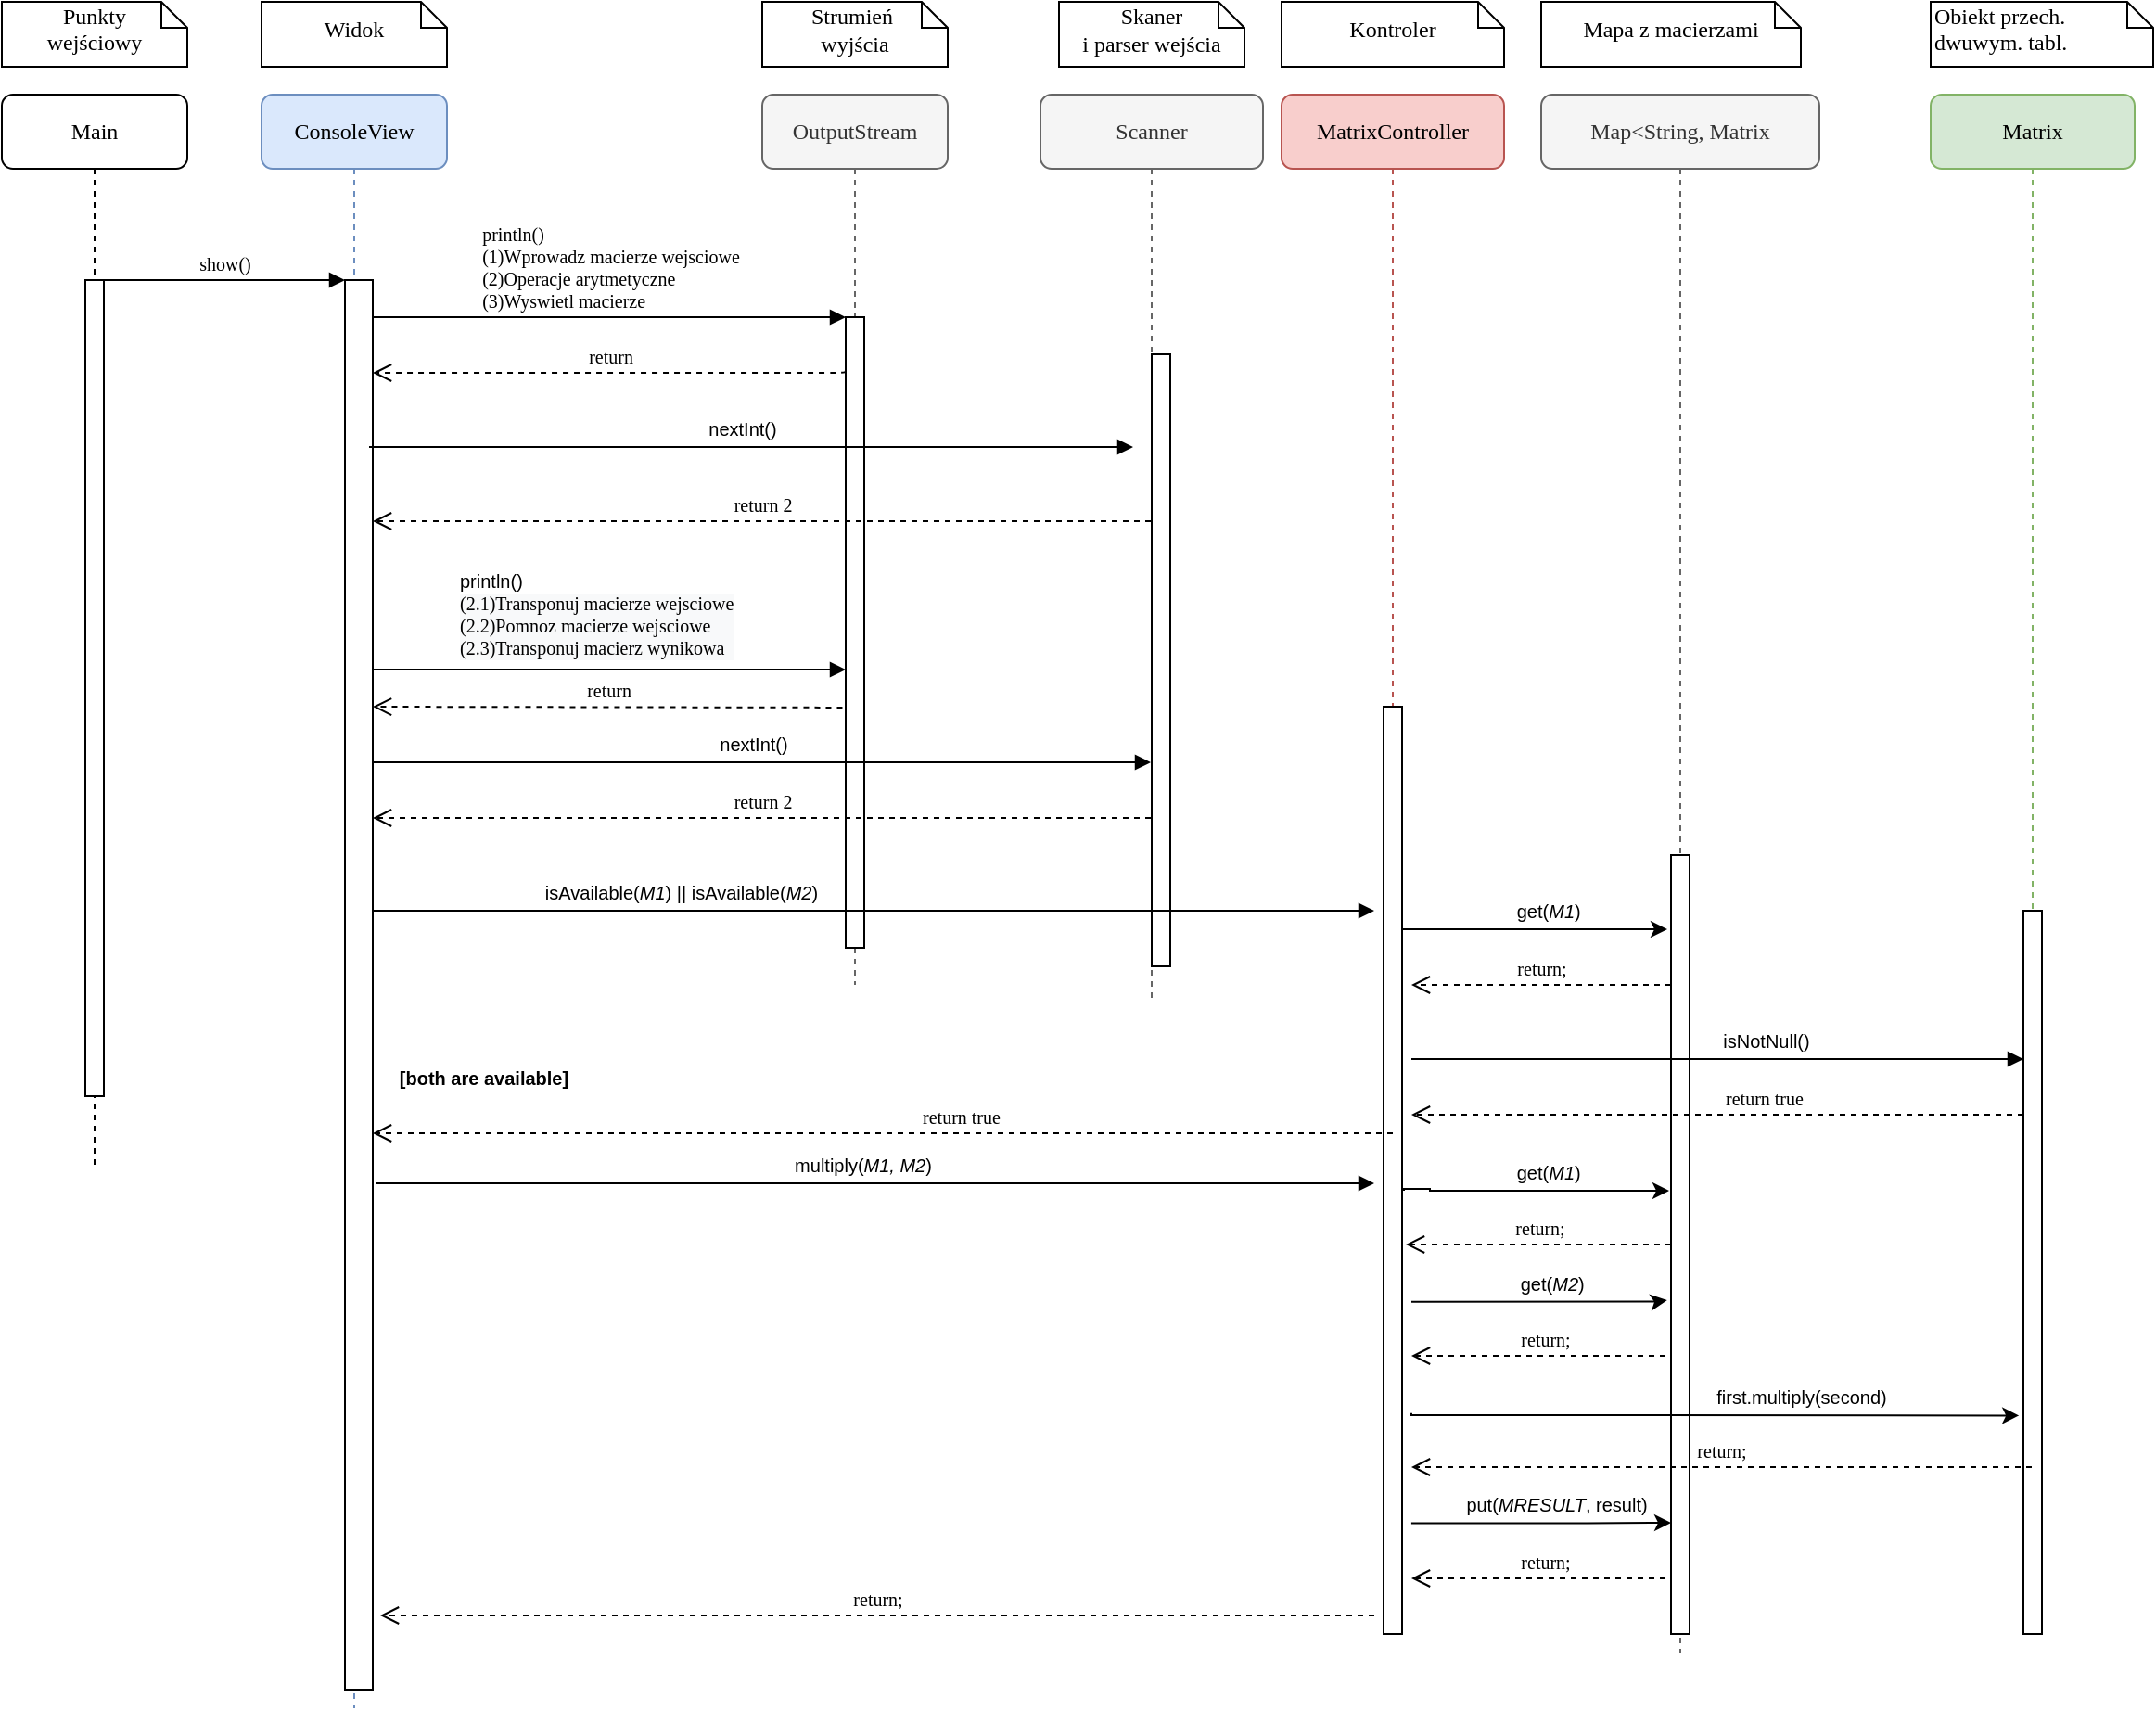 <mxfile version="14.6.5" type="device"><diagram name="Page-1" id="13e1069c-82ec-6db2-03f1-153e76fe0fe0"><mxGraphModel dx="1221" dy="789" grid="1" gridSize="10" guides="1" tooltips="1" connect="1" arrows="1" fold="1" page="1" pageScale="1" pageWidth="1100" pageHeight="850" background="#ffffff" math="0" shadow="0"><root><mxCell id="0"/><mxCell id="1" parent="0"/><mxCell id="ZJ53yrFykxoMTLF23dyW-55" value="return;" style="html=1;verticalAlign=bottom;endArrow=open;dashed=1;endSize=8;labelBackgroundColor=none;fontFamily=Verdana;fontSize=10;edgeStyle=elbowEdgeStyle;elbow=vertical;fontStyle=0;" edge="1" parent="1"><mxGeometry relative="1" as="geometry"><mxPoint x="860" y="880" as="targetPoint"/><Array as="points"><mxPoint x="943" y="880"/><mxPoint x="773" y="921.1"/><mxPoint x="758" y="891.1"/><mxPoint x="788" y="891.1"/></Array><mxPoint x="1003" y="880" as="sourcePoint"/></mxGeometry></mxCell><mxCell id="ZJ53yrFykxoMTLF23dyW-45" value="return;" style="html=1;verticalAlign=bottom;endArrow=open;dashed=1;endSize=8;labelBackgroundColor=none;fontFamily=Verdana;fontSize=10;edgeStyle=elbowEdgeStyle;elbow=vertical;fontStyle=0;" edge="1" parent="1"><mxGeometry relative="1" as="geometry"><mxPoint x="860" y="760" as="targetPoint"/><Array as="points"><mxPoint x="943" y="760"/><mxPoint x="773" y="801.1"/><mxPoint x="758" y="771.1"/><mxPoint x="788" y="771.1"/></Array><mxPoint x="1003" y="760" as="sourcePoint"/></mxGeometry></mxCell><mxCell id="7baba1c4bc27f4b0-2" value="ConsoleView" style="shape=umlLifeline;perimeter=lifelinePerimeter;whiteSpace=wrap;html=1;container=1;collapsible=0;recursiveResize=0;outlineConnect=0;rounded=1;shadow=0;comic=0;labelBackgroundColor=none;strokeWidth=1;fontFamily=Verdana;fontSize=12;align=center;fontStyle=0;fillColor=#dae8fc;strokeColor=#6c8ebf;" parent="1" vertex="1"><mxGeometry x="240" y="80" width="100" height="870" as="geometry"/></mxCell><mxCell id="7baba1c4bc27f4b0-10" value="" style="html=1;points=[];perimeter=orthogonalPerimeter;rounded=0;shadow=0;comic=0;labelBackgroundColor=none;strokeWidth=1;fontFamily=Verdana;fontSize=12;align=center;fontStyle=0" parent="7baba1c4bc27f4b0-2" vertex="1"><mxGeometry x="45" y="100" width="15" height="760" as="geometry"/></mxCell><mxCell id="7baba1c4bc27f4b0-3" value="OutputStream" style="shape=umlLifeline;perimeter=lifelinePerimeter;whiteSpace=wrap;html=1;container=1;collapsible=0;recursiveResize=0;outlineConnect=0;rounded=1;shadow=0;comic=0;labelBackgroundColor=none;strokeWidth=1;fontFamily=Verdana;fontSize=12;align=center;fontStyle=0;fillColor=#f5f5f5;strokeColor=#666666;fontColor=#333333;" parent="1" vertex="1"><mxGeometry x="510" y="80" width="100" height="480" as="geometry"/></mxCell><mxCell id="7baba1c4bc27f4b0-13" value="" style="html=1;points=[];perimeter=orthogonalPerimeter;rounded=0;shadow=0;comic=0;labelBackgroundColor=none;strokeWidth=1;fontFamily=Verdana;fontSize=12;align=center;fontStyle=0" parent="7baba1c4bc27f4b0-3" vertex="1"><mxGeometry x="45" y="120" width="10" height="340" as="geometry"/></mxCell><mxCell id="ZJ53yrFykxoMTLF23dyW-15" value="return 2" style="html=1;verticalAlign=bottom;endArrow=open;dashed=1;endSize=8;labelBackgroundColor=none;fontFamily=Verdana;fontSize=10;edgeStyle=elbowEdgeStyle;elbow=vertical;fontStyle=0" edge="1" parent="7baba1c4bc27f4b0-3" source="7baba1c4bc27f4b0-4"><mxGeometry relative="1" as="geometry"><mxPoint x="-210" y="390" as="targetPoint"/><Array as="points"><mxPoint x="-20" y="390"/><mxPoint x="-45" y="370"/><mxPoint x="165.25" y="350"/><mxPoint x="15.25" y="380"/><mxPoint x="0.25" y="350"/><mxPoint x="30.25" y="350"/></Array><mxPoint x="214.5" y="370" as="sourcePoint"/></mxGeometry></mxCell><mxCell id="7baba1c4bc27f4b0-4" value="&lt;span&gt;Scanner&lt;/span&gt;" style="shape=umlLifeline;perimeter=lifelinePerimeter;whiteSpace=wrap;html=1;container=1;collapsible=0;recursiveResize=0;outlineConnect=0;rounded=1;shadow=0;comic=0;labelBackgroundColor=none;strokeWidth=1;fontFamily=Verdana;fontSize=12;align=center;fillColor=#f5f5f5;strokeColor=#666666;fontColor=#333333;fontStyle=0" parent="1" vertex="1"><mxGeometry x="660" y="80" width="120" height="490" as="geometry"/></mxCell><mxCell id="7baba1c4bc27f4b0-16" value="" style="html=1;points=[];perimeter=orthogonalPerimeter;rounded=0;shadow=0;comic=0;labelBackgroundColor=none;strokeWidth=1;fontFamily=Verdana;fontSize=12;align=center;fontStyle=0" parent="7baba1c4bc27f4b0-4" vertex="1"><mxGeometry x="60" y="140" width="10" height="330" as="geometry"/></mxCell><mxCell id="7baba1c4bc27f4b0-5" value="&lt;span&gt;MatrixController&lt;/span&gt;" style="shape=umlLifeline;perimeter=lifelinePerimeter;whiteSpace=wrap;html=1;container=1;collapsible=0;recursiveResize=0;outlineConnect=0;rounded=1;shadow=0;comic=0;labelBackgroundColor=none;strokeWidth=1;fontFamily=Verdana;fontSize=12;align=center;fillColor=#f8cecc;strokeColor=#b85450;fontStyle=0" parent="1" vertex="1"><mxGeometry x="790" y="80" width="120" height="830" as="geometry"/></mxCell><mxCell id="7baba1c4bc27f4b0-19" value="" style="html=1;points=[];perimeter=orthogonalPerimeter;rounded=0;shadow=0;comic=0;labelBackgroundColor=none;strokeWidth=1;fontFamily=Verdana;fontSize=12;align=center;fontStyle=0" parent="7baba1c4bc27f4b0-5" vertex="1"><mxGeometry x="55" y="330" width="10" height="500" as="geometry"/></mxCell><mxCell id="7baba1c4bc27f4b0-6" value="Map&amp;lt;String, Matrix" style="shape=umlLifeline;perimeter=lifelinePerimeter;whiteSpace=wrap;html=1;container=1;collapsible=0;recursiveResize=0;outlineConnect=0;rounded=1;shadow=0;comic=0;labelBackgroundColor=none;strokeWidth=1;fontFamily=Verdana;fontSize=12;align=center;fontStyle=0;fillColor=#f5f5f5;strokeColor=#666666;fontColor=#333333;" parent="1" vertex="1"><mxGeometry x="930" y="80" width="150" height="840" as="geometry"/></mxCell><mxCell id="ZJ53yrFykxoMTLF23dyW-20" value="" style="html=1;points=[];perimeter=orthogonalPerimeter;rounded=0;shadow=0;comic=0;labelBackgroundColor=none;strokeWidth=1;fontFamily=Verdana;fontSize=12;align=center;fontStyle=0" vertex="1" parent="7baba1c4bc27f4b0-6"><mxGeometry x="70" y="410" width="10" height="420" as="geometry"/></mxCell><mxCell id="7baba1c4bc27f4b0-7" value="&lt;span&gt;Matrix&lt;/span&gt;" style="shape=umlLifeline;perimeter=lifelinePerimeter;whiteSpace=wrap;html=1;container=1;collapsible=0;recursiveResize=0;outlineConnect=0;rounded=1;shadow=0;comic=0;labelBackgroundColor=none;strokeWidth=1;fontFamily=Verdana;fontSize=12;align=center;fillColor=#d5e8d4;strokeColor=#82b366;fontStyle=0" parent="1" vertex="1"><mxGeometry x="1140" y="80" width="110" height="830" as="geometry"/></mxCell><mxCell id="7baba1c4bc27f4b0-25" value="" style="html=1;points=[];perimeter=orthogonalPerimeter;rounded=0;shadow=0;comic=0;labelBackgroundColor=none;strokeColor=#000000;strokeWidth=1;fillColor=#FFFFFF;fontFamily=Verdana;fontSize=12;fontColor=#000000;align=center;fontStyle=0" parent="7baba1c4bc27f4b0-7" vertex="1"><mxGeometry x="50" y="440" width="10" height="390" as="geometry"/></mxCell><mxCell id="7baba1c4bc27f4b0-8" value="Main" style="shape=umlLifeline;perimeter=lifelinePerimeter;whiteSpace=wrap;html=1;container=1;collapsible=0;recursiveResize=0;outlineConnect=0;rounded=1;shadow=0;comic=0;labelBackgroundColor=none;strokeWidth=1;fontFamily=Verdana;fontSize=12;align=center;fontStyle=0;" parent="1" vertex="1"><mxGeometry x="100" y="80" width="100" height="580" as="geometry"/></mxCell><mxCell id="7baba1c4bc27f4b0-9" value="" style="html=1;points=[];perimeter=orthogonalPerimeter;rounded=0;shadow=0;comic=0;labelBackgroundColor=none;strokeWidth=1;fontFamily=Verdana;fontSize=12;align=center;fontStyle=0" parent="7baba1c4bc27f4b0-8" vertex="1"><mxGeometry x="45" y="100" width="10" height="440" as="geometry"/></mxCell><mxCell id="7baba1c4bc27f4b0-11" value="show()" style="html=1;verticalAlign=bottom;endArrow=block;entryX=0;entryY=0;labelBackgroundColor=none;fontFamily=Verdana;fontSize=10;edgeStyle=elbowEdgeStyle;elbow=vertical;fontStyle=0" parent="1" source="7baba1c4bc27f4b0-9" target="7baba1c4bc27f4b0-10" edge="1"><mxGeometry relative="1" as="geometry"><mxPoint x="220" y="190" as="sourcePoint"/></mxGeometry></mxCell><mxCell id="7baba1c4bc27f4b0-14" value="&lt;div style=&quot;text-align: left ; font-size: 10px&quot;&gt;&lt;font style=&quot;font-size: 10px&quot;&gt;println()&lt;/font&gt;&lt;/div&gt;&lt;div style=&quot;text-align: left ; font-size: 10px&quot;&gt;&lt;font style=&quot;font-size: 10px&quot;&gt;(1)Wprowadz macierze wejsciowe&lt;/font&gt;&lt;/div&gt;&lt;div style=&quot;text-align: left ; font-size: 10px&quot;&gt;&lt;span&gt;&lt;font style=&quot;font-size: 10px&quot;&gt;(2)Operacje arytmetyczne&lt;/font&gt;&lt;/span&gt;&lt;/div&gt;&lt;div style=&quot;text-align: left ; font-size: 10px&quot;&gt;&lt;font style=&quot;font-size: 10px&quot;&gt;(3)Wyswietl macierze&lt;/font&gt;&lt;/div&gt;" style="html=1;verticalAlign=bottom;endArrow=block;entryX=0;entryY=0;labelBackgroundColor=none;fontFamily=Verdana;fontSize=12;edgeStyle=elbowEdgeStyle;elbow=vertical;fontStyle=0" parent="1" source="7baba1c4bc27f4b0-10" target="7baba1c4bc27f4b0-13" edge="1"><mxGeometry relative="1" as="geometry"><mxPoint x="370" y="200" as="sourcePoint"/></mxGeometry></mxCell><mxCell id="7baba1c4bc27f4b0-40" value="Punkty&lt;br&gt;wejściowy" style="shape=note;whiteSpace=wrap;html=1;size=14;verticalAlign=top;align=center;spacingTop=-6;rounded=0;shadow=0;comic=0;labelBackgroundColor=none;strokeWidth=1;fontFamily=Verdana;fontSize=12;fontStyle=0" parent="1" vertex="1"><mxGeometry x="100" y="30" width="100" height="35" as="geometry"/></mxCell><mxCell id="7baba1c4bc27f4b0-41" value="Widok" style="shape=note;whiteSpace=wrap;html=1;size=14;verticalAlign=middle;align=center;spacingTop=-6;rounded=0;shadow=0;comic=0;labelBackgroundColor=none;strokeWidth=1;fontFamily=Verdana;fontSize=12;fontStyle=0" parent="1" vertex="1"><mxGeometry x="240" y="30" width="100" height="35" as="geometry"/></mxCell><mxCell id="7baba1c4bc27f4b0-42" value="Strumień&amp;nbsp;&lt;br&gt;wyjścia" style="shape=note;whiteSpace=wrap;html=1;size=14;verticalAlign=middle;align=center;spacingTop=-6;rounded=0;shadow=0;comic=0;labelBackgroundColor=none;strokeWidth=1;fontFamily=Verdana;fontSize=12;fontStyle=0" parent="1" vertex="1"><mxGeometry x="510" y="30" width="100" height="35" as="geometry"/></mxCell><mxCell id="7baba1c4bc27f4b0-43" value="Skaner &lt;br&gt;i parser wejścia" style="shape=note;whiteSpace=wrap;html=1;size=14;verticalAlign=middle;align=center;spacingTop=-6;rounded=0;shadow=0;comic=0;labelBackgroundColor=none;strokeWidth=1;fontFamily=Verdana;fontSize=12;fontStyle=0" parent="1" vertex="1"><mxGeometry x="670" y="30" width="100" height="35" as="geometry"/></mxCell><mxCell id="7baba1c4bc27f4b0-44" value="Kontroler" style="shape=note;whiteSpace=wrap;html=1;size=14;verticalAlign=middle;align=center;spacingTop=-6;rounded=0;shadow=0;comic=0;labelBackgroundColor=none;strokeWidth=1;fontFamily=Verdana;fontSize=12;fontStyle=0" parent="1" vertex="1"><mxGeometry x="790" y="30" width="120" height="35" as="geometry"/></mxCell><mxCell id="7baba1c4bc27f4b0-45" value="Mapa z macierzami" style="shape=note;whiteSpace=wrap;html=1;size=14;verticalAlign=middle;align=center;spacingTop=-6;rounded=0;shadow=0;comic=0;labelBackgroundColor=none;strokeWidth=1;fontFamily=Verdana;fontSize=12;fontStyle=0" parent="1" vertex="1"><mxGeometry x="930" y="30" width="140" height="35" as="geometry"/></mxCell><mxCell id="7baba1c4bc27f4b0-46" value="Obiekt przech.&lt;br&gt;dwuwym. tabl." style="shape=note;whiteSpace=wrap;html=1;size=14;verticalAlign=top;align=left;spacingTop=-6;rounded=0;shadow=0;comic=0;labelBackgroundColor=none;strokeWidth=1;fontFamily=Verdana;fontSize=12;fontStyle=0" parent="1" vertex="1"><mxGeometry x="1140" y="30" width="120" height="35" as="geometry"/></mxCell><mxCell id="ZJ53yrFykxoMTLF23dyW-4" value="return" style="html=1;verticalAlign=bottom;endArrow=open;dashed=1;endSize=8;labelBackgroundColor=none;fontFamily=Verdana;fontSize=10;edgeStyle=elbowEdgeStyle;elbow=vertical;exitX=-0.008;exitY=0.085;exitDx=0;exitDy=0;exitPerimeter=0;fontStyle=0" edge="1" parent="1" source="7baba1c4bc27f4b0-13"><mxGeometry relative="1" as="geometry"><mxPoint x="300" y="230" as="targetPoint"/><Array as="points"><mxPoint x="530" y="230"/><mxPoint x="380" y="260"/><mxPoint x="365" y="230"/><mxPoint x="395" y="230"/></Array><mxPoint x="550" y="230" as="sourcePoint"/></mxGeometry></mxCell><mxCell id="ZJ53yrFykxoMTLF23dyW-6" value="" style="html=1;verticalAlign=bottom;endArrow=block;labelBackgroundColor=none;fontFamily=Verdana;fontSize=12;edgeStyle=elbowEdgeStyle;elbow=vertical;fontStyle=0" edge="1" parent="1"><mxGeometry relative="1" as="geometry"><mxPoint x="298" y="270" as="sourcePoint"/><mxPoint x="710" y="270" as="targetPoint"/><Array as="points"><mxPoint x="480" y="270"/></Array></mxGeometry></mxCell><mxCell id="ZJ53yrFykxoMTLF23dyW-8" value="nextInt()" style="edgeLabel;html=1;align=center;verticalAlign=middle;resizable=0;points=[];fontSize=10;fontStyle=0" vertex="1" connectable="0" parent="ZJ53yrFykxoMTLF23dyW-6"><mxGeometry x="-0.026" y="-1" relative="1" as="geometry"><mxPoint y="-11" as="offset"/></mxGeometry></mxCell><mxCell id="ZJ53yrFykxoMTLF23dyW-10" value="return 2" style="html=1;verticalAlign=bottom;endArrow=open;dashed=1;endSize=8;labelBackgroundColor=none;fontFamily=Verdana;fontSize=10;edgeStyle=elbowEdgeStyle;elbow=vertical;fontStyle=0" edge="1" parent="1" source="7baba1c4bc27f4b0-4"><mxGeometry relative="1" as="geometry"><mxPoint x="300" y="310" as="targetPoint"/><Array as="points"><mxPoint x="450" y="310"/><mxPoint x="660.25" y="290"/><mxPoint x="510.25" y="320"/><mxPoint x="495.25" y="290"/><mxPoint x="525.25" y="290"/></Array><mxPoint x="689.75" y="290" as="sourcePoint"/></mxGeometry></mxCell><mxCell id="ZJ53yrFykxoMTLF23dyW-11" value="&lt;div style=&quot;text-align: left ; font-size: 10px&quot;&gt;&lt;br&gt;&lt;/div&gt;" style="html=1;verticalAlign=bottom;endArrow=block;labelBackgroundColor=none;fontFamily=Verdana;fontSize=12;edgeStyle=elbowEdgeStyle;elbow=vertical;fontStyle=0" edge="1" parent="1"><mxGeometry relative="1" as="geometry"><mxPoint x="300" y="390" as="sourcePoint"/><mxPoint x="555" y="390" as="targetPoint"/><Array as="points"><mxPoint x="390" y="390"/><mxPoint x="420" y="350"/></Array></mxGeometry></mxCell><mxCell id="ZJ53yrFykxoMTLF23dyW-12" value="println()&lt;br&gt;&lt;div style=&quot;font-family: verdana; background-color: rgb(248, 249, 250);&quot;&gt;(2.1)Transponuj macierze wejsciowe&lt;/div&gt;&lt;div style=&quot;font-family: verdana; background-color: rgb(248, 249, 250);&quot;&gt;(2.2)Pomnoz macierze wejsciowe&lt;/div&gt;&lt;div style=&quot;font-family: verdana; background-color: rgb(248, 249, 250);&quot;&gt;(2.3)Transponuj macierz wynikowa&lt;/div&gt;" style="edgeLabel;html=1;align=left;verticalAlign=middle;resizable=0;points=[];fontSize=10;fontStyle=0" vertex="1" connectable="0" parent="ZJ53yrFykxoMTLF23dyW-11"><mxGeometry x="-0.067" y="-1" relative="1" as="geometry"><mxPoint x="-74" y="-31" as="offset"/></mxGeometry></mxCell><mxCell id="ZJ53yrFykxoMTLF23dyW-13" value="" style="html=1;verticalAlign=bottom;endArrow=block;labelBackgroundColor=none;fontFamily=Verdana;fontSize=12;edgeStyle=elbowEdgeStyle;elbow=vertical;fontStyle=0" edge="1" parent="1" target="7baba1c4bc27f4b0-4"><mxGeometry relative="1" as="geometry"><mxPoint x="300" y="440" as="sourcePoint"/><mxPoint x="630" y="430" as="targetPoint"/><Array as="points"><mxPoint x="521" y="440"/></Array></mxGeometry></mxCell><mxCell id="ZJ53yrFykxoMTLF23dyW-14" value="nextInt()" style="edgeLabel;html=1;align=center;verticalAlign=middle;resizable=0;points=[];fontSize=10;fontStyle=0" vertex="1" connectable="0" parent="ZJ53yrFykxoMTLF23dyW-13"><mxGeometry x="-0.026" y="-1" relative="1" as="geometry"><mxPoint y="-11" as="offset"/></mxGeometry></mxCell><mxCell id="ZJ53yrFykxoMTLF23dyW-17" value="" style="html=1;verticalAlign=bottom;endArrow=block;labelBackgroundColor=none;fontFamily=Verdana;fontSize=12;edgeStyle=elbowEdgeStyle;elbow=vertical;fontStyle=0" edge="1" parent="1"><mxGeometry relative="1" as="geometry"><mxPoint x="300" y="520" as="sourcePoint"/><mxPoint x="840" y="520" as="targetPoint"/><Array as="points"><mxPoint x="600" y="520"/><mxPoint x="530.5" y="540"/></Array></mxGeometry></mxCell><mxCell id="ZJ53yrFykxoMTLF23dyW-18" value="isAvailable(&lt;i&gt;M1&lt;/i&gt;) || isAvailable(&lt;i&gt;M2&lt;/i&gt;)" style="edgeLabel;html=1;align=center;verticalAlign=middle;resizable=0;points=[];fontSize=10;fontStyle=0" vertex="1" connectable="0" parent="ZJ53yrFykxoMTLF23dyW-17"><mxGeometry x="-0.026" y="-1" relative="1" as="geometry"><mxPoint x="-97" y="-11" as="offset"/></mxGeometry></mxCell><mxCell id="ZJ53yrFykxoMTLF23dyW-22" style="edgeStyle=orthogonalEdgeStyle;rounded=0;orthogonalLoop=1;jettySize=auto;html=1;fontSize=10;fontStyle=0" edge="1" parent="1" source="7baba1c4bc27f4b0-19"><mxGeometry relative="1" as="geometry"><mxPoint x="998" y="530" as="targetPoint"/><Array as="points"><mxPoint x="998" y="530"/></Array></mxGeometry></mxCell><mxCell id="ZJ53yrFykxoMTLF23dyW-23" value="get(&lt;i&gt;M1&lt;/i&gt;)&amp;nbsp;" style="edgeLabel;html=1;align=center;verticalAlign=middle;resizable=0;points=[];fontSize=10;fontStyle=0" vertex="1" connectable="0" parent="ZJ53yrFykxoMTLF23dyW-22"><mxGeometry x="0.214" relative="1" as="geometry"><mxPoint x="-7" y="-10" as="offset"/></mxGeometry></mxCell><mxCell id="ZJ53yrFykxoMTLF23dyW-24" value="return" style="html=1;verticalAlign=bottom;endArrow=open;dashed=1;endSize=8;labelBackgroundColor=none;fontFamily=Verdana;fontSize=10;edgeStyle=elbowEdgeStyle;elbow=vertical;exitX=-0.176;exitY=0.619;exitDx=0;exitDy=0;exitPerimeter=0;fontStyle=0" edge="1" parent="1" source="7baba1c4bc27f4b0-13"><mxGeometry relative="1" as="geometry"><mxPoint x="300" y="410" as="targetPoint"/><Array as="points"><mxPoint x="450" y="410"/><mxPoint x="660.25" y="390"/><mxPoint x="510.25" y="420"/><mxPoint x="495.25" y="390"/><mxPoint x="525.25" y="390"/></Array><mxPoint x="550" y="410" as="sourcePoint"/></mxGeometry></mxCell><mxCell id="ZJ53yrFykxoMTLF23dyW-28" value="return;" style="html=1;verticalAlign=bottom;endArrow=open;dashed=1;endSize=8;labelBackgroundColor=none;fontFamily=Verdana;fontSize=10;edgeStyle=elbowEdgeStyle;elbow=vertical;fontStyle=0" edge="1" parent="1" source="ZJ53yrFykxoMTLF23dyW-20"><mxGeometry relative="1" as="geometry"><mxPoint x="860" y="560" as="targetPoint"/><Array as="points"><mxPoint x="940" y="560"/><mxPoint x="770" y="601.1"/><mxPoint x="755" y="571.1"/><mxPoint x="785" y="571.1"/></Array><mxPoint x="944.92" y="570" as="sourcePoint"/></mxGeometry></mxCell><mxCell id="ZJ53yrFykxoMTLF23dyW-29" value="" style="html=1;verticalAlign=bottom;endArrow=block;labelBackgroundColor=none;fontFamily=Verdana;fontSize=12;edgeStyle=elbowEdgeStyle;elbow=vertical;fontStyle=0" edge="1" parent="1"><mxGeometry relative="1" as="geometry"><mxPoint x="860" y="600" as="sourcePoint"/><mxPoint x="1190" y="600" as="targetPoint"/><Array as="points"><mxPoint x="971" y="600"/></Array></mxGeometry></mxCell><mxCell id="ZJ53yrFykxoMTLF23dyW-30" value="isNotNull()" style="edgeLabel;html=1;align=center;verticalAlign=middle;resizable=0;points=[];fontSize=10;fontStyle=0" vertex="1" connectable="0" parent="ZJ53yrFykxoMTLF23dyW-29"><mxGeometry x="-0.026" y="-1" relative="1" as="geometry"><mxPoint x="30" y="-11" as="offset"/></mxGeometry></mxCell><mxCell id="ZJ53yrFykxoMTLF23dyW-32" value="return true" style="html=1;verticalAlign=bottom;endArrow=open;dashed=1;endSize=8;labelBackgroundColor=none;fontFamily=Verdana;fontSize=10;edgeStyle=elbowEdgeStyle;elbow=vertical;fontStyle=0" edge="1" parent="1"><mxGeometry x="-0.153" relative="1" as="geometry"><mxPoint x="860" y="630" as="targetPoint"/><Array as="points"><mxPoint x="940" y="630"/><mxPoint x="770" y="671.1"/><mxPoint x="755" y="641.1"/><mxPoint x="785" y="641.1"/></Array><mxPoint x="1190" y="630" as="sourcePoint"/><mxPoint as="offset"/></mxGeometry></mxCell><mxCell id="ZJ53yrFykxoMTLF23dyW-33" value="return true" style="html=1;verticalAlign=bottom;endArrow=open;dashed=1;endSize=8;labelBackgroundColor=none;fontFamily=Verdana;fontSize=10;edgeStyle=elbowEdgeStyle;elbow=vertical;fontStyle=0" edge="1" parent="1"><mxGeometry x="-0.153" relative="1" as="geometry"><mxPoint x="300" y="640" as="targetPoint"/><Array as="points"><mxPoint x="540.5" y="640"/><mxPoint x="370.5" y="681.1"/><mxPoint x="355.5" y="651.1"/><mxPoint x="385.5" y="651.1"/></Array><mxPoint x="850" y="640" as="sourcePoint"/><mxPoint as="offset"/></mxGeometry></mxCell><mxCell id="ZJ53yrFykxoMTLF23dyW-34" value="" style="html=1;verticalAlign=bottom;endArrow=block;labelBackgroundColor=none;fontFamily=Verdana;fontSize=12;edgeStyle=elbowEdgeStyle;elbow=vertical;fontStyle=0" edge="1" parent="1"><mxGeometry relative="1" as="geometry"><mxPoint x="302" y="667" as="sourcePoint"/><mxPoint x="840" y="667" as="targetPoint"/><Array as="points"><mxPoint x="510" y="667"/><mxPoint x="541" y="680"/></Array></mxGeometry></mxCell><mxCell id="ZJ53yrFykxoMTLF23dyW-35" value="multiply(&lt;i&gt;M1, M2&lt;/i&gt;)" style="edgeLabel;html=1;align=center;verticalAlign=middle;resizable=0;points=[];fontSize=10;fontStyle=0" vertex="1" connectable="0" parent="ZJ53yrFykxoMTLF23dyW-34"><mxGeometry x="-0.026" y="-1" relative="1" as="geometry"><mxPoint y="-11" as="offset"/></mxGeometry></mxCell><mxCell id="ZJ53yrFykxoMTLF23dyW-38" value="[both are available]" style="text;html=1;strokeColor=none;fillColor=none;align=center;verticalAlign=middle;whiteSpace=wrap;rounded=0;fontSize=10;fontStyle=1" vertex="1" parent="1"><mxGeometry x="310" y="600" width="100" height="20" as="geometry"/></mxCell><mxCell id="ZJ53yrFykxoMTLF23dyW-39" style="edgeStyle=orthogonalEdgeStyle;rounded=0;orthogonalLoop=1;jettySize=auto;html=1;fontSize=10;fontStyle=0;" edge="1" parent="1"><mxGeometry relative="1" as="geometry"><mxPoint x="856" y="671" as="sourcePoint"/><mxPoint x="999" y="671" as="targetPoint"/><Array as="points"><mxPoint x="870" y="670"/></Array></mxGeometry></mxCell><mxCell id="ZJ53yrFykxoMTLF23dyW-40" value="get(&lt;i&gt;M1&lt;/i&gt;)&amp;nbsp;" style="edgeLabel;html=1;align=center;verticalAlign=middle;resizable=0;points=[];fontSize=10;fontStyle=0" vertex="1" connectable="0" parent="ZJ53yrFykxoMTLF23dyW-39"><mxGeometry x="0.214" relative="1" as="geometry"><mxPoint x="-7" y="-10" as="offset"/></mxGeometry></mxCell><mxCell id="ZJ53yrFykxoMTLF23dyW-42" value="return;" style="html=1;verticalAlign=bottom;endArrow=open;dashed=1;endSize=8;labelBackgroundColor=none;fontFamily=Verdana;fontSize=10;edgeStyle=elbowEdgeStyle;elbow=vertical;fontStyle=0;" edge="1" parent="1"><mxGeometry relative="1" as="geometry"><mxPoint x="857" y="700" as="targetPoint"/><Array as="points"><mxPoint x="940" y="700"/><mxPoint x="770" y="741.1"/><mxPoint x="755" y="711.1"/><mxPoint x="785" y="711.1"/></Array><mxPoint x="1000" y="700" as="sourcePoint"/></mxGeometry></mxCell><mxCell id="ZJ53yrFykxoMTLF23dyW-43" style="edgeStyle=orthogonalEdgeStyle;rounded=0;orthogonalLoop=1;jettySize=auto;html=1;fontSize=10;fontStyle=0;entryX=-0.123;entryY=0.501;entryDx=0;entryDy=0;entryPerimeter=0;exitX=1.588;exitY=0.653;exitDx=0;exitDy=0;exitPerimeter=0;" edge="1" parent="1"><mxGeometry relative="1" as="geometry"><mxPoint x="860.0" y="730.84" as="sourcePoint"/><mxPoint x="997.89" y="730.0" as="targetPoint"/><Array as="points"><mxPoint x="992.12" y="730.64"/></Array></mxGeometry></mxCell><mxCell id="ZJ53yrFykxoMTLF23dyW-44" value="get(&lt;i&gt;M2&lt;/i&gt;)&amp;nbsp;" style="edgeLabel;html=1;align=center;verticalAlign=middle;resizable=0;points=[];fontSize=10;fontStyle=0" vertex="1" connectable="0" parent="ZJ53yrFykxoMTLF23dyW-43"><mxGeometry x="0.214" relative="1" as="geometry"><mxPoint x="-7" y="-10" as="offset"/></mxGeometry></mxCell><mxCell id="ZJ53yrFykxoMTLF23dyW-48" style="edgeStyle=orthogonalEdgeStyle;rounded=0;orthogonalLoop=1;jettySize=auto;html=1;fontSize=10;fontStyle=0;entryX=-0.24;entryY=0.698;entryDx=0;entryDy=0;entryPerimeter=0;exitX=1.588;exitY=0.653;exitDx=0;exitDy=0;exitPerimeter=0;" edge="1" parent="1" target="7baba1c4bc27f4b0-25"><mxGeometry relative="1" as="geometry"><mxPoint x="860" y="790.84" as="sourcePoint"/><mxPoint x="997.89" y="790" as="targetPoint"/><Array as="points"><mxPoint x="860" y="792"/><mxPoint x="992" y="792"/></Array></mxGeometry></mxCell><mxCell id="ZJ53yrFykxoMTLF23dyW-49" value="first.multiply(second)" style="edgeLabel;html=1;align=center;verticalAlign=middle;resizable=0;points=[];fontSize=10;fontStyle=0" vertex="1" connectable="0" parent="ZJ53yrFykxoMTLF23dyW-48"><mxGeometry x="0.214" relative="1" as="geometry"><mxPoint x="11" y="-10" as="offset"/></mxGeometry></mxCell><mxCell id="ZJ53yrFykxoMTLF23dyW-50" value="return;" style="html=1;verticalAlign=bottom;endArrow=open;dashed=1;endSize=8;labelBackgroundColor=none;fontFamily=Verdana;fontSize=10;edgeStyle=elbowEdgeStyle;elbow=vertical;fontStyle=0;" edge="1" parent="1" source="7baba1c4bc27f4b0-7"><mxGeometry relative="1" as="geometry"><mxPoint x="860" y="820.0" as="targetPoint"/><Array as="points"><mxPoint x="943" y="820"/><mxPoint x="773" y="861.1"/><mxPoint x="758" y="831.1"/><mxPoint x="788" y="831.1"/></Array><mxPoint x="1003" y="820.0" as="sourcePoint"/></mxGeometry></mxCell><mxCell id="ZJ53yrFykxoMTLF23dyW-51" style="edgeStyle=orthogonalEdgeStyle;rounded=0;orthogonalLoop=1;jettySize=auto;html=1;fontSize=10;fontStyle=0;exitX=0.583;exitY=0.928;exitDx=0;exitDy=0;exitPerimeter=0;" edge="1" parent="1" source="7baba1c4bc27f4b0-5"><mxGeometry relative="1" as="geometry"><mxPoint x="870" y="850.84" as="sourcePoint"/><mxPoint x="1000" y="850" as="targetPoint"/><Array as="points"/></mxGeometry></mxCell><mxCell id="ZJ53yrFykxoMTLF23dyW-52" value="put(&lt;i&gt;MRESULT&lt;/i&gt;, result)" style="edgeLabel;html=1;align=center;verticalAlign=middle;resizable=0;points=[];fontSize=10;fontStyle=0" vertex="1" connectable="0" parent="ZJ53yrFykxoMTLF23dyW-51"><mxGeometry x="0.214" relative="1" as="geometry"><mxPoint x="-7" y="-10" as="offset"/></mxGeometry></mxCell><mxCell id="ZJ53yrFykxoMTLF23dyW-53" value="return;" style="html=1;verticalAlign=bottom;endArrow=open;dashed=1;endSize=8;labelBackgroundColor=none;fontFamily=Verdana;fontSize=10;edgeStyle=elbowEdgeStyle;elbow=vertical;fontStyle=0;" edge="1" parent="1"><mxGeometry relative="1" as="geometry"><mxPoint x="304" y="900" as="targetPoint"/><Array as="points"><mxPoint x="743" y="900"/><mxPoint x="573" y="941.1"/><mxPoint x="558" y="911.1"/><mxPoint x="588" y="911.1"/></Array><mxPoint x="840" y="900" as="sourcePoint"/></mxGeometry></mxCell></root></mxGraphModel></diagram></mxfile>